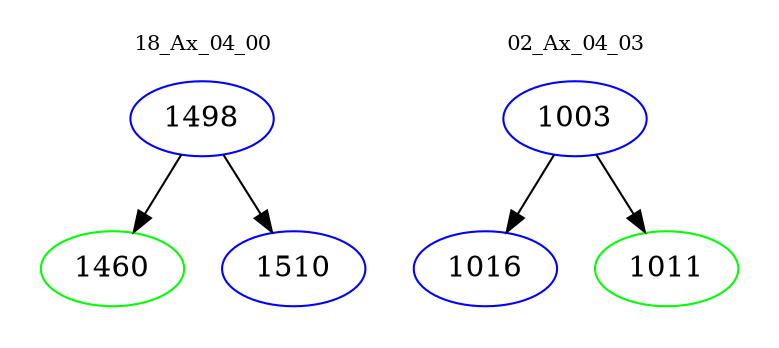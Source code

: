 digraph{
subgraph cluster_0 {
color = white
label = "18_Ax_04_00";
fontsize=10;
T0_1498 [label="1498", color="blue"]
T0_1498 -> T0_1460 [color="black"]
T0_1460 [label="1460", color="green"]
T0_1498 -> T0_1510 [color="black"]
T0_1510 [label="1510", color="blue"]
}
subgraph cluster_1 {
color = white
label = "02_Ax_04_03";
fontsize=10;
T1_1003 [label="1003", color="blue"]
T1_1003 -> T1_1016 [color="black"]
T1_1016 [label="1016", color="blue"]
T1_1003 -> T1_1011 [color="black"]
T1_1011 [label="1011", color="green"]
}
}
